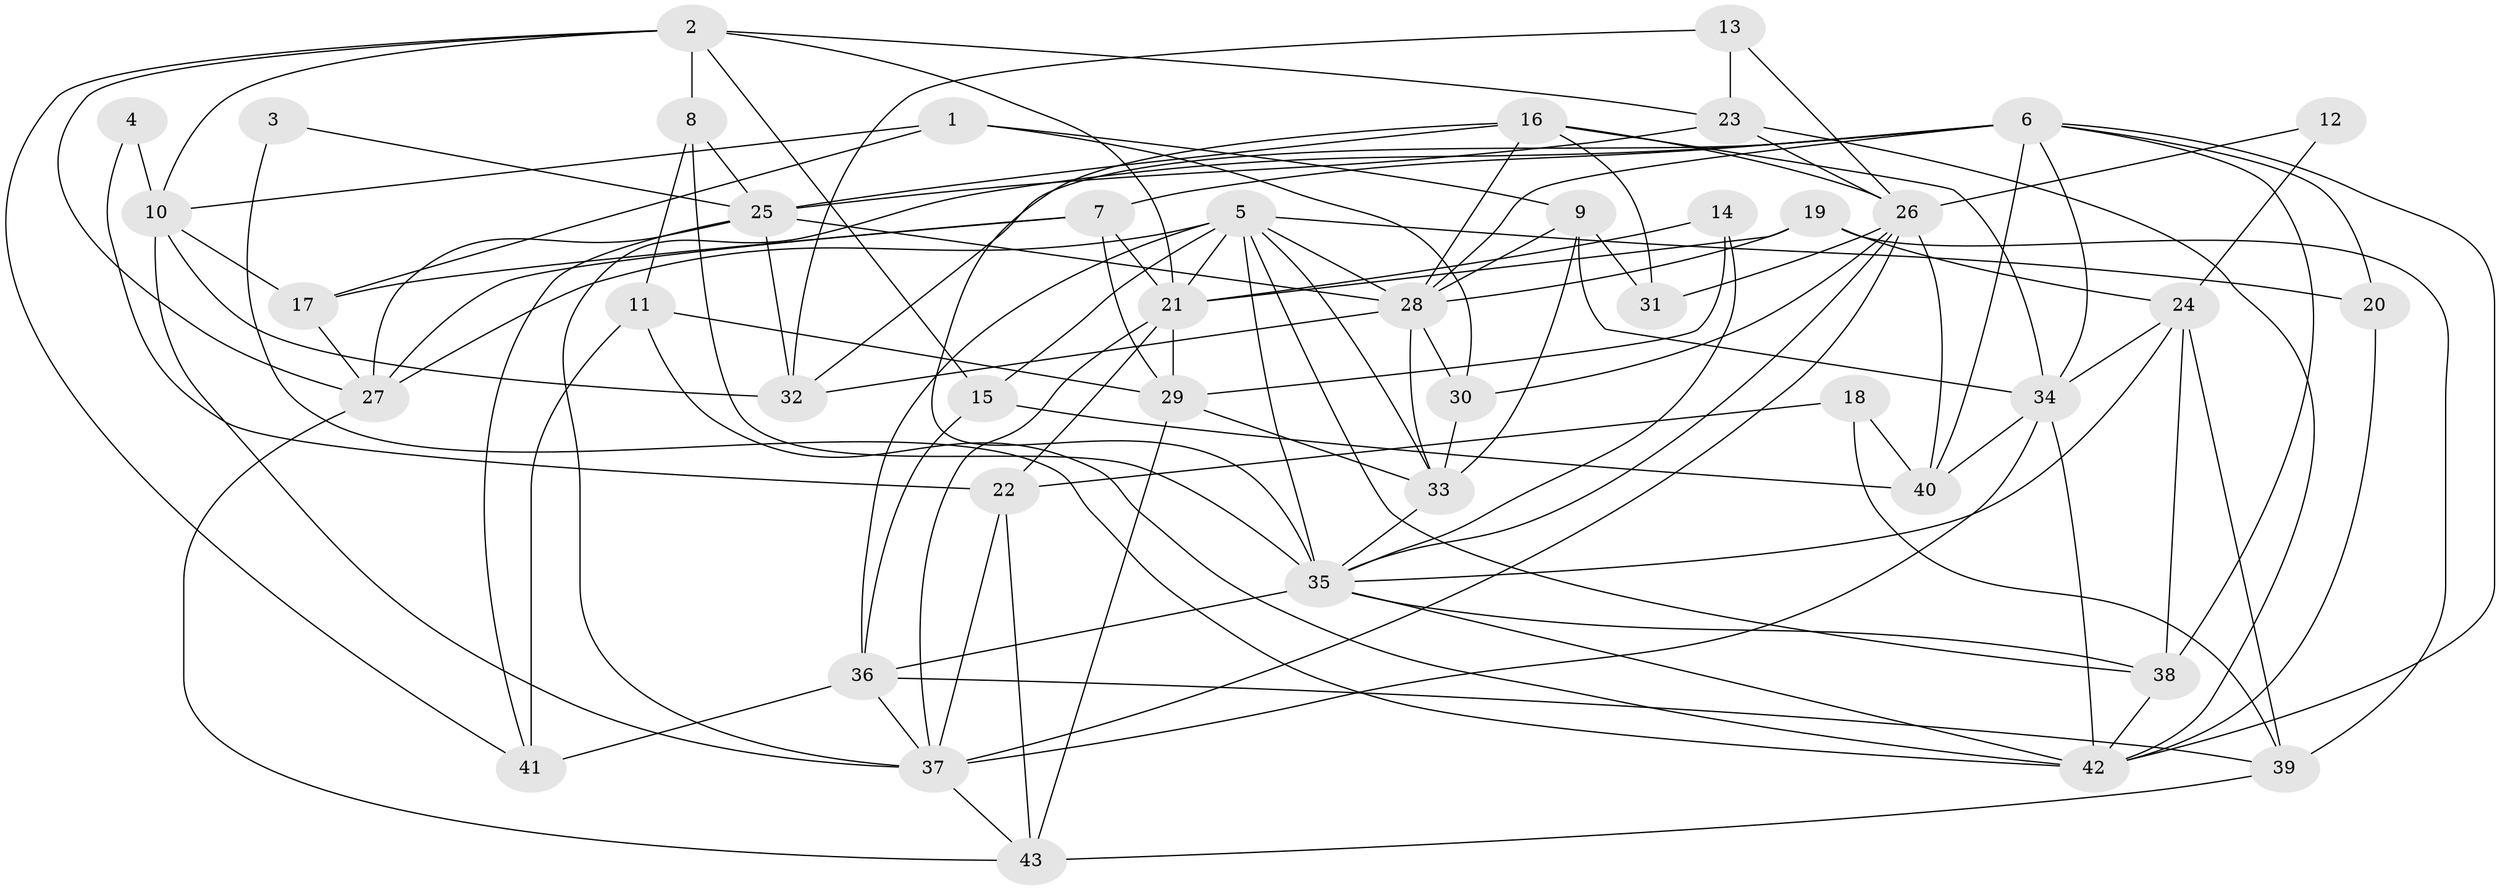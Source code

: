 // original degree distribution, {3: 0.26744186046511625, 4: 0.3023255813953488, 5: 0.22093023255813954, 2: 0.10465116279069768, 6: 0.05813953488372093, 7: 0.046511627906976744}
// Generated by graph-tools (version 1.1) at 2025/26/03/09/25 03:26:13]
// undirected, 43 vertices, 116 edges
graph export_dot {
graph [start="1"]
  node [color=gray90,style=filled];
  1;
  2;
  3;
  4;
  5;
  6;
  7;
  8;
  9;
  10;
  11;
  12;
  13;
  14;
  15;
  16;
  17;
  18;
  19;
  20;
  21;
  22;
  23;
  24;
  25;
  26;
  27;
  28;
  29;
  30;
  31;
  32;
  33;
  34;
  35;
  36;
  37;
  38;
  39;
  40;
  41;
  42;
  43;
  1 -- 9 [weight=1.0];
  1 -- 10 [weight=1.0];
  1 -- 17 [weight=2.0];
  1 -- 30 [weight=1.0];
  2 -- 8 [weight=1.0];
  2 -- 10 [weight=1.0];
  2 -- 15 [weight=1.0];
  2 -- 21 [weight=1.0];
  2 -- 23 [weight=1.0];
  2 -- 27 [weight=1.0];
  2 -- 41 [weight=1.0];
  3 -- 25 [weight=1.0];
  3 -- 42 [weight=2.0];
  4 -- 10 [weight=2.0];
  4 -- 22 [weight=1.0];
  5 -- 15 [weight=1.0];
  5 -- 20 [weight=1.0];
  5 -- 21 [weight=1.0];
  5 -- 27 [weight=2.0];
  5 -- 28 [weight=1.0];
  5 -- 33 [weight=1.0];
  5 -- 35 [weight=1.0];
  5 -- 36 [weight=2.0];
  5 -- 38 [weight=1.0];
  6 -- 7 [weight=1.0];
  6 -- 20 [weight=1.0];
  6 -- 28 [weight=1.0];
  6 -- 32 [weight=1.0];
  6 -- 34 [weight=1.0];
  6 -- 37 [weight=1.0];
  6 -- 38 [weight=1.0];
  6 -- 40 [weight=1.0];
  6 -- 42 [weight=1.0];
  7 -- 17 [weight=1.0];
  7 -- 21 [weight=1.0];
  7 -- 27 [weight=1.0];
  7 -- 29 [weight=1.0];
  8 -- 11 [weight=1.0];
  8 -- 25 [weight=1.0];
  8 -- 35 [weight=1.0];
  9 -- 28 [weight=1.0];
  9 -- 31 [weight=1.0];
  9 -- 33 [weight=1.0];
  9 -- 34 [weight=1.0];
  10 -- 17 [weight=1.0];
  10 -- 32 [weight=1.0];
  10 -- 37 [weight=1.0];
  11 -- 29 [weight=1.0];
  11 -- 41 [weight=1.0];
  11 -- 42 [weight=1.0];
  12 -- 24 [weight=1.0];
  12 -- 26 [weight=1.0];
  13 -- 23 [weight=2.0];
  13 -- 26 [weight=1.0];
  13 -- 32 [weight=1.0];
  14 -- 21 [weight=1.0];
  14 -- 29 [weight=1.0];
  14 -- 35 [weight=1.0];
  15 -- 36 [weight=1.0];
  15 -- 40 [weight=1.0];
  16 -- 25 [weight=1.0];
  16 -- 26 [weight=1.0];
  16 -- 28 [weight=1.0];
  16 -- 31 [weight=1.0];
  16 -- 34 [weight=1.0];
  16 -- 35 [weight=1.0];
  17 -- 27 [weight=1.0];
  18 -- 22 [weight=1.0];
  18 -- 39 [weight=1.0];
  18 -- 40 [weight=1.0];
  19 -- 21 [weight=1.0];
  19 -- 24 [weight=1.0];
  19 -- 28 [weight=1.0];
  19 -- 39 [weight=1.0];
  20 -- 42 [weight=1.0];
  21 -- 22 [weight=1.0];
  21 -- 29 [weight=1.0];
  21 -- 37 [weight=2.0];
  22 -- 37 [weight=1.0];
  22 -- 43 [weight=1.0];
  23 -- 25 [weight=1.0];
  23 -- 26 [weight=1.0];
  23 -- 42 [weight=1.0];
  24 -- 34 [weight=1.0];
  24 -- 35 [weight=1.0];
  24 -- 38 [weight=1.0];
  24 -- 39 [weight=1.0];
  25 -- 27 [weight=1.0];
  25 -- 28 [weight=1.0];
  25 -- 32 [weight=1.0];
  25 -- 41 [weight=1.0];
  26 -- 30 [weight=1.0];
  26 -- 31 [weight=1.0];
  26 -- 35 [weight=1.0];
  26 -- 37 [weight=1.0];
  26 -- 40 [weight=1.0];
  27 -- 43 [weight=1.0];
  28 -- 30 [weight=1.0];
  28 -- 32 [weight=1.0];
  28 -- 33 [weight=1.0];
  29 -- 33 [weight=1.0];
  29 -- 43 [weight=1.0];
  30 -- 33 [weight=1.0];
  33 -- 35 [weight=1.0];
  34 -- 37 [weight=1.0];
  34 -- 40 [weight=1.0];
  34 -- 42 [weight=2.0];
  35 -- 36 [weight=1.0];
  35 -- 38 [weight=1.0];
  35 -- 42 [weight=1.0];
  36 -- 37 [weight=3.0];
  36 -- 39 [weight=1.0];
  36 -- 41 [weight=2.0];
  37 -- 43 [weight=1.0];
  38 -- 42 [weight=1.0];
  39 -- 43 [weight=1.0];
}
